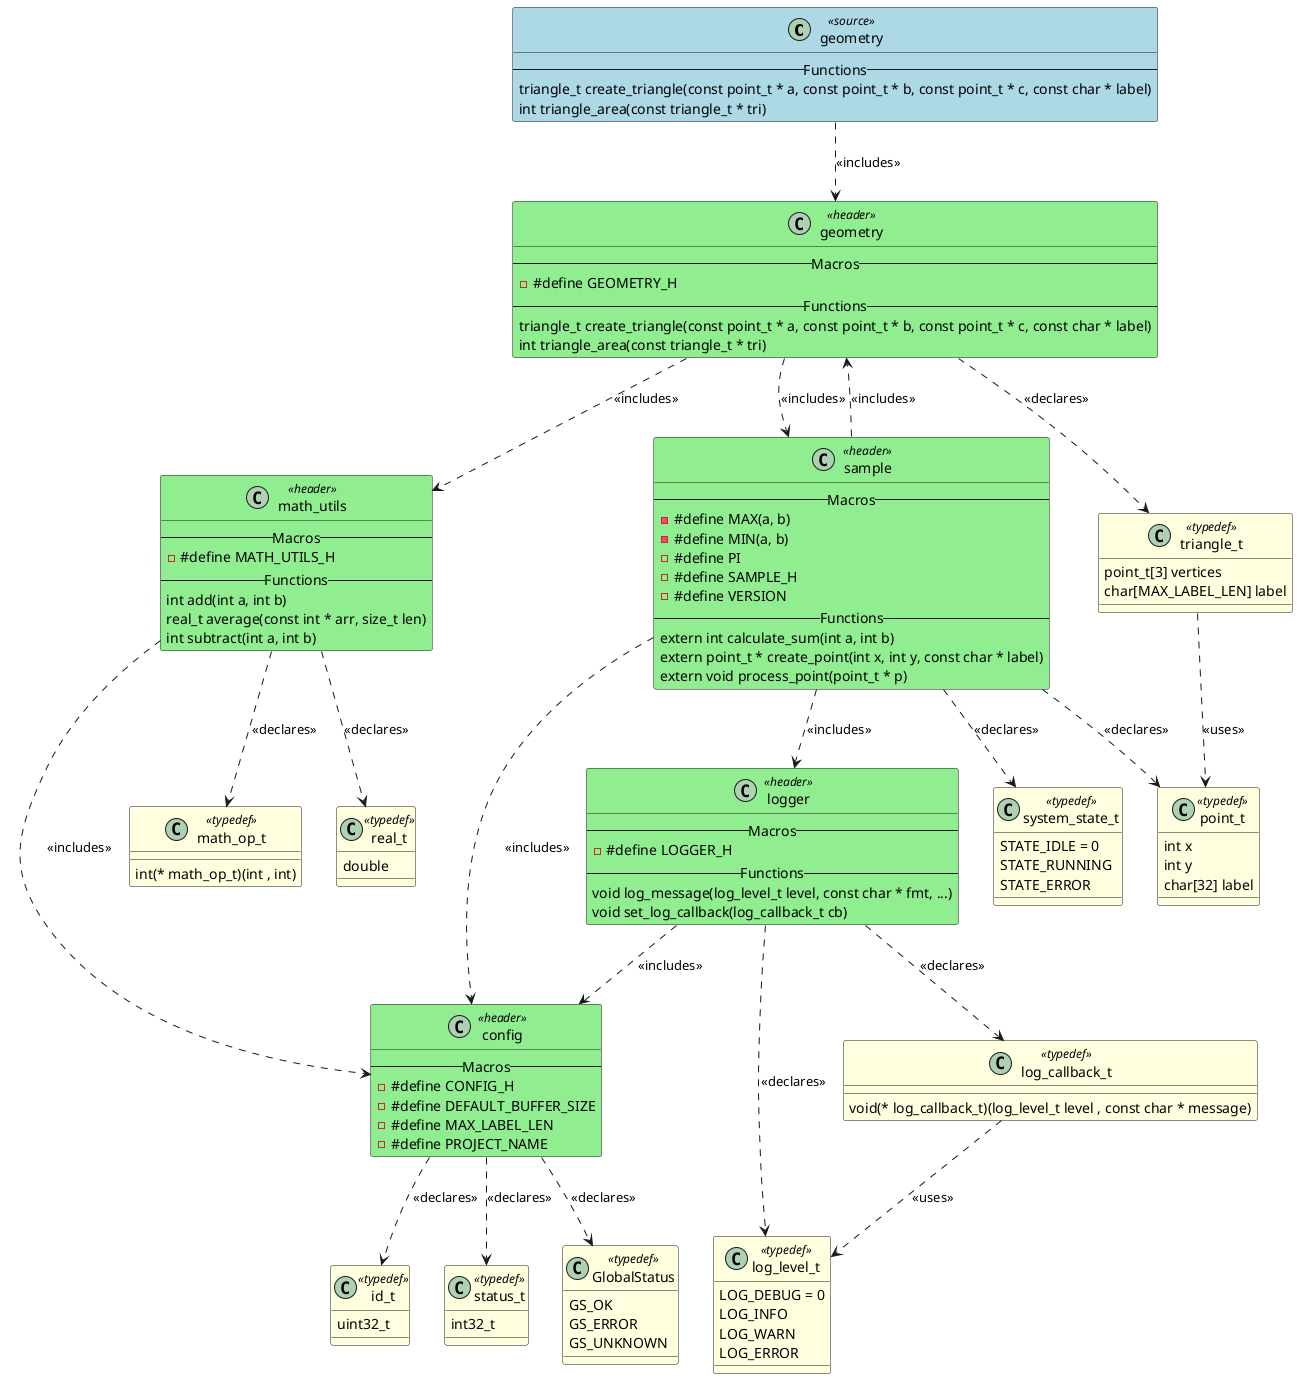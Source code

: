 @startuml geometry

class "geometry" as GEOMETRY <<source>> #LightBlue
{
    -- Functions --
    triangle_t create_triangle(const point_t * a, const point_t * b, const point_t * c, const char * label)
    int triangle_area(const triangle_t * tri)
}
class "config" as HEADER_CONFIG <<header>> #LightGreen
{
    -- Macros --
    - #define CONFIG_H
    - #define DEFAULT_BUFFER_SIZE
    - #define MAX_LABEL_LEN
    - #define PROJECT_NAME
}
class "geometry" as HEADER_GEOMETRY <<header>> #LightGreen
{
    -- Macros --
    - #define GEOMETRY_H
    -- Functions --
    triangle_t create_triangle(const point_t * a, const point_t * b, const point_t * c, const char * label)
    int triangle_area(const triangle_t * tri)
}
class "logger" as HEADER_LOGGER <<header>> #LightGreen
{
    -- Macros --
    - #define LOGGER_H
    -- Functions --
    void log_message(log_level_t level, const char * fmt, ...)
    void set_log_callback(log_callback_t cb)
}
class "math_utils" as HEADER_MATH_UTILS <<header>> #LightGreen
{
    -- Macros --
    - #define MATH_UTILS_H
    -- Functions --
    int add(int a, int b)
    real_t average(const int * arr, size_t len)
    int subtract(int a, int b)
}
class "sample" as HEADER_SAMPLE <<header>> #LightGreen
{
    -- Macros --
    - #define MAX(a, b)
    - #define MIN(a, b)
    - #define PI
    - #define SAMPLE_H
    - #define VERSION
    -- Functions --
    extern int calculate_sum(int a, int b)
    extern point_t * create_point(int x, int y, const char * label)
    extern void process_point(point_t * p)
}
class "id_t" as TYPEDEF_ID_T <<typedef>> #LightYellow
{
    uint32_t
}
class "status_t" as TYPEDEF_STATUS_T <<typedef>> #LightYellow
{
    int32_t
}
class "GlobalStatus" as TYPEDEF_GLOBALSTATUS <<typedef>> #LightYellow
{
    GS_OK
    GS_ERROR
    GS_UNKNOWN
}
class "triangle_t" as TYPEDEF_TRIANGLE_T <<typedef>> #LightYellow
{
    point_t[3] vertices
    char[MAX_LABEL_LEN] label
}
class "log_level_t" as TYPEDEF_LOG_LEVEL_T <<typedef>> #LightYellow
{
    LOG_DEBUG = 0
    LOG_INFO
    LOG_WARN
    LOG_ERROR
}
class "log_callback_t" as TYPEDEF_LOG_CALLBACK_T <<typedef>> #LightYellow
{
    void(* log_callback_t)(log_level_t level , const char * message)
}
class "math_op_t" as TYPEDEF_MATH_OP_T <<typedef>> #LightYellow
{
    int(* math_op_t)(int , int)
}
class "real_t" as TYPEDEF_REAL_T <<typedef>> #LightYellow
{
    double
}
class "system_state_t" as TYPEDEF_SYSTEM_STATE_T <<typedef>> #LightYellow
{
    STATE_IDLE = 0
    STATE_RUNNING
    STATE_ERROR
}
class "point_t" as TYPEDEF_POINT_T <<typedef>> #LightYellow
{
    int x
    int y
    char[32] label
}

' Include relationships
GEOMETRY ..> HEADER_GEOMETRY : <<includes>>
HEADER_GEOMETRY ..> HEADER_MATH_UTILS : <<includes>>
HEADER_GEOMETRY ..> HEADER_SAMPLE : <<includes>>
HEADER_LOGGER ..> HEADER_CONFIG : <<includes>>
HEADER_MATH_UTILS ..> HEADER_CONFIG : <<includes>>
HEADER_SAMPLE ..> HEADER_CONFIG : <<includes>>
HEADER_SAMPLE ..> HEADER_GEOMETRY : <<includes>>
HEADER_SAMPLE ..> HEADER_LOGGER : <<includes>>

' Declares relationships
HEADER_CONFIG ..> TYPEDEF_GLOBALSTATUS : <<declares>>
HEADER_CONFIG ..> TYPEDEF_ID_T : <<declares>>
HEADER_CONFIG ..> TYPEDEF_STATUS_T : <<declares>>
HEADER_GEOMETRY ..> TYPEDEF_TRIANGLE_T : <<declares>>
HEADER_LOGGER ..> TYPEDEF_LOG_CALLBACK_T : <<declares>>
HEADER_LOGGER ..> TYPEDEF_LOG_LEVEL_T : <<declares>>
HEADER_MATH_UTILS ..> TYPEDEF_MATH_OP_T : <<declares>>
HEADER_MATH_UTILS ..> TYPEDEF_REAL_T : <<declares>>
HEADER_SAMPLE ..> TYPEDEF_POINT_T : <<declares>>
HEADER_SAMPLE ..> TYPEDEF_SYSTEM_STATE_T : <<declares>>

' Uses relationships
TYPEDEF_TRIANGLE_T ..> TYPEDEF_POINT_T : <<uses>>
TYPEDEF_LOG_CALLBACK_T ..> TYPEDEF_LOG_LEVEL_T : <<uses>>

@enduml